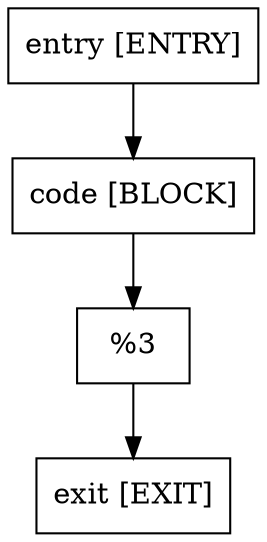 digraph nqueen{
"entry [ENTRY]"[shape=box];
"code [BLOCK]"[shape=box];
"%3 [RETURN]"[shape=box];
"exit [EXIT]"[shape=box];
"entry [ENTRY]"->"code [BLOCK]";
"code [BLOCK]"->"%3 [RETURN]";
"%3 [RETURN]"->"exit [EXIT]";

}
